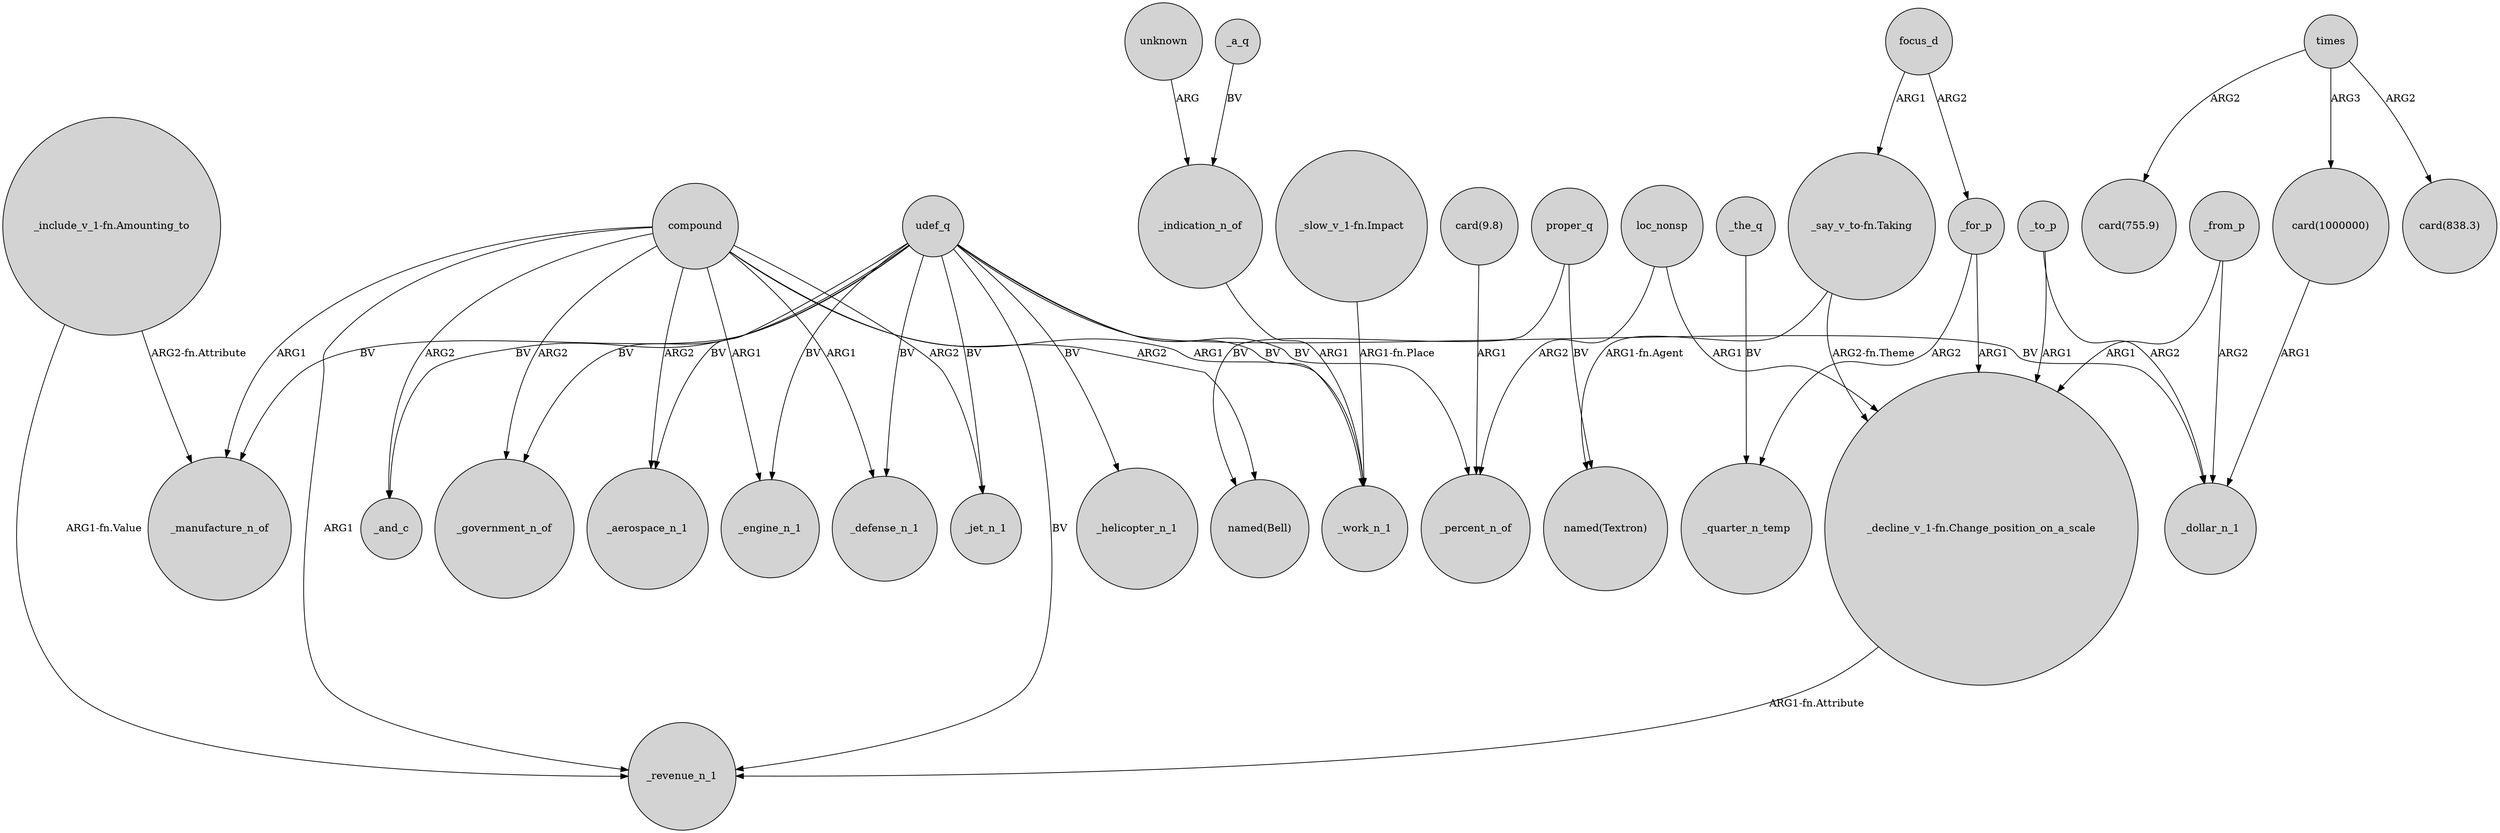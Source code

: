 digraph {
	node [shape=circle style=filled]
	unknown -> _indication_n_of [label=ARG]
	compound -> _government_n_of [label=ARG2]
	compound -> _aerospace_n_1 [label=ARG2]
	udef_q -> _government_n_of [label=BV]
	_for_p -> "_decline_v_1-fn.Change_position_on_a_scale" [label=ARG1]
	focus_d -> "_say_v_to-fn.Taking" [label=ARG1]
	loc_nonsp -> "_decline_v_1-fn.Change_position_on_a_scale" [label=ARG1]
	compound -> _engine_n_1 [label=ARG1]
	times -> "card(838.3)" [label=ARG2]
	_from_p -> "_decline_v_1-fn.Change_position_on_a_scale" [label=ARG1]
	_to_p -> "_decline_v_1-fn.Change_position_on_a_scale" [label=ARG1]
	_from_p -> _dollar_n_1 [label=ARG2]
	_the_q -> _quarter_n_temp [label=BV]
	times -> "card(755.9)" [label=ARG2]
	times -> "card(1000000)" [label=ARG3]
	_a_q -> _indication_n_of [label=BV]
	udef_q -> _work_n_1 [label=BV]
	"_say_v_to-fn.Taking" -> "_decline_v_1-fn.Change_position_on_a_scale" [label="ARG2-fn.Theme"]
	"card(9.8)" -> _percent_n_of [label=ARG1]
	_to_p -> _dollar_n_1 [label=ARG2]
	udef_q -> _defense_n_1 [label=BV]
	udef_q -> _and_c [label=BV]
	"_say_v_to-fn.Taking" -> "named(Textron)" [label="ARG1-fn.Agent"]
	compound -> _work_n_1 [label=ARG1]
	compound -> _and_c [label=ARG2]
	_indication_n_of -> _work_n_1 [label=ARG1]
	udef_q -> _revenue_n_1 [label=BV]
	"_include_v_1-fn.Amounting_to" -> _manufacture_n_of [label="ARG2-fn.Attribute"]
	udef_q -> _helicopter_n_1 [label=BV]
	"_slow_v_1-fn.Impact" -> _work_n_1 [label="ARG1-fn.Place"]
	_for_p -> _quarter_n_temp [label=ARG2]
	proper_q -> "named(Textron)" [label=BV]
	udef_q -> _percent_n_of [label=BV]
	compound -> _defense_n_1 [label=ARG1]
	proper_q -> "named(Bell)" [label=BV]
	udef_q -> _dollar_n_1 [label=BV]
	"card(1000000)" -> _dollar_n_1 [label=ARG1]
	udef_q -> _aerospace_n_1 [label=BV]
	"_decline_v_1-fn.Change_position_on_a_scale" -> _revenue_n_1 [label="ARG1-fn.Attribute"]
	udef_q -> _manufacture_n_of [label=BV]
	"_include_v_1-fn.Amounting_to" -> _revenue_n_1 [label="ARG1-fn.Value"]
	compound -> _manufacture_n_of [label=ARG1]
	focus_d -> _for_p [label=ARG2]
	compound -> _revenue_n_1 [label=ARG1]
	udef_q -> _engine_n_1 [label=BV]
	compound -> _jet_n_1 [label=ARG2]
	udef_q -> _jet_n_1 [label=BV]
	compound -> "named(Bell)" [label=ARG2]
	loc_nonsp -> _percent_n_of [label=ARG2]
}
